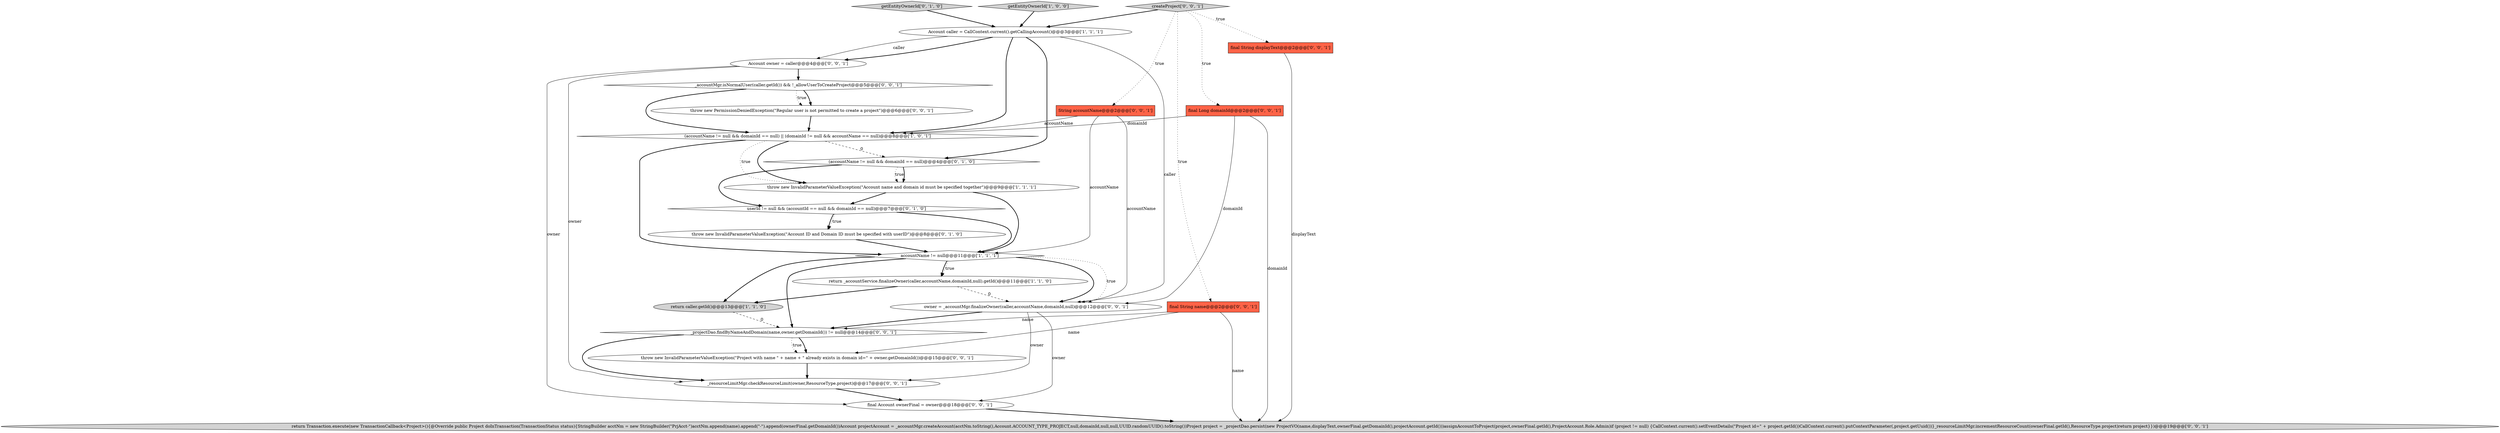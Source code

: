 digraph {
7 [style = filled, label = "(accountName != null && domainId == null)@@@4@@@['0', '1', '0']", fillcolor = white, shape = diamond image = "AAA1AAABBB2BBB"];
17 [style = filled, label = "owner = _accountMgr.finalizeOwner(caller,accountName,domainId,null)@@@12@@@['0', '0', '1']", fillcolor = white, shape = ellipse image = "AAA0AAABBB3BBB"];
5 [style = filled, label = "Account caller = CallContext.current().getCallingAccount()@@@3@@@['1', '1', '1']", fillcolor = white, shape = ellipse image = "AAA0AAABBB1BBB"];
20 [style = filled, label = "final Account ownerFinal = owner@@@18@@@['0', '0', '1']", fillcolor = white, shape = ellipse image = "AAA0AAABBB3BBB"];
12 [style = filled, label = "_resourceLimitMgr.checkResourceLimit(owner,ResourceType.project)@@@17@@@['0', '0', '1']", fillcolor = white, shape = ellipse image = "AAA0AAABBB3BBB"];
8 [style = filled, label = "throw new InvalidParameterValueException(\"Account ID and Domain ID must be specified with userID\")@@@8@@@['0', '1', '0']", fillcolor = white, shape = ellipse image = "AAA1AAABBB2BBB"];
16 [style = filled, label = "Account owner = caller@@@4@@@['0', '0', '1']", fillcolor = white, shape = ellipse image = "AAA0AAABBB3BBB"];
13 [style = filled, label = "throw new PermissionDeniedException(\"Regular user is not permitted to create a project\")@@@6@@@['0', '0', '1']", fillcolor = white, shape = ellipse image = "AAA0AAABBB3BBB"];
23 [style = filled, label = "_accountMgr.isNormalUser(caller.getId()) && !_allowUserToCreateProject@@@5@@@['0', '0', '1']", fillcolor = white, shape = diamond image = "AAA0AAABBB3BBB"];
4 [style = filled, label = "throw new InvalidParameterValueException(\"Account name and domain id must be specified together\")@@@9@@@['1', '1', '1']", fillcolor = white, shape = ellipse image = "AAA0AAABBB1BBB"];
9 [style = filled, label = "userId != null && (accountId == null && domainId == null)@@@7@@@['0', '1', '0']", fillcolor = white, shape = diamond image = "AAA1AAABBB2BBB"];
1 [style = filled, label = "accountName != null@@@11@@@['1', '1', '1']", fillcolor = white, shape = diamond image = "AAA0AAABBB1BBB"];
15 [style = filled, label = "final String name@@@2@@@['0', '0', '1']", fillcolor = tomato, shape = box image = "AAA0AAABBB3BBB"];
2 [style = filled, label = "getEntityOwnerId['1', '0', '0']", fillcolor = lightgray, shape = diamond image = "AAA0AAABBB1BBB"];
11 [style = filled, label = "throw new InvalidParameterValueException(\"Project with name \" + name + \" already exists in domain id=\" + owner.getDomainId())@@@15@@@['0', '0', '1']", fillcolor = white, shape = ellipse image = "AAA0AAABBB3BBB"];
6 [style = filled, label = "return caller.getId()@@@13@@@['1', '1', '0']", fillcolor = lightgray, shape = ellipse image = "AAA0AAABBB1BBB"];
19 [style = filled, label = "String accountName@@@2@@@['0', '0', '1']", fillcolor = tomato, shape = box image = "AAA0AAABBB3BBB"];
21 [style = filled, label = "_projectDao.findByNameAndDomain(name,owner.getDomainId()) != null@@@14@@@['0', '0', '1']", fillcolor = white, shape = diamond image = "AAA0AAABBB3BBB"];
10 [style = filled, label = "getEntityOwnerId['0', '1', '0']", fillcolor = lightgray, shape = diamond image = "AAA0AAABBB2BBB"];
0 [style = filled, label = "return _accountService.finalizeOwner(caller,accountName,domainId,null).getId()@@@11@@@['1', '1', '0']", fillcolor = white, shape = ellipse image = "AAA0AAABBB1BBB"];
24 [style = filled, label = "return Transaction.execute(new TransactionCallback<Project>(){@Override public Project doInTransaction(TransactionStatus status){StringBuilder acctNm = new StringBuilder(\"PrjAcct-\")acctNm.append(name).append(\"-\").append(ownerFinal.getDomainId())Account projectAccount = _accountMgr.createAccount(acctNm.toString(),Account.ACCOUNT_TYPE_PROJECT,null,domainId,null,null,UUID.randomUUID().toString())Project project = _projectDao.persist(new ProjectVO(name,displayText,ownerFinal.getDomainId(),projectAccount.getId()))assignAccountToProject(project,ownerFinal.getId(),ProjectAccount.Role.Admin)if (project != null) {CallContext.current().setEventDetails(\"Project id=\" + project.getId())CallContext.current().putContextParameter(,project.getUuid())}_resourceLimitMgr.incrementResourceCount(ownerFinal.getId(),ResourceType.project)return project}})@@@19@@@['0', '0', '1']", fillcolor = lightgray, shape = ellipse image = "AAA0AAABBB3BBB"];
22 [style = filled, label = "final String displayText@@@2@@@['0', '0', '1']", fillcolor = tomato, shape = box image = "AAA0AAABBB3BBB"];
3 [style = filled, label = "(accountName != null && domainId == null) || (domainId != null && accountName == null)@@@8@@@['1', '0', '1']", fillcolor = white, shape = diamond image = "AAA0AAABBB1BBB"];
14 [style = filled, label = "final Long domainId@@@2@@@['0', '0', '1']", fillcolor = tomato, shape = box image = "AAA0AAABBB3BBB"];
18 [style = filled, label = "createProject['0', '0', '1']", fillcolor = lightgray, shape = diamond image = "AAA0AAABBB3BBB"];
0->6 [style = bold, label=""];
14->17 [style = solid, label="domainId"];
23->3 [style = bold, label=""];
21->11 [style = bold, label=""];
9->8 [style = dotted, label="true"];
18->15 [style = dotted, label="true"];
7->4 [style = dotted, label="true"];
5->17 [style = solid, label="caller"];
11->12 [style = bold, label=""];
15->21 [style = solid, label="name"];
19->17 [style = solid, label="accountName"];
17->21 [style = bold, label=""];
1->0 [style = dotted, label="true"];
7->9 [style = bold, label=""];
2->5 [style = bold, label=""];
15->24 [style = solid, label="name"];
1->21 [style = bold, label=""];
18->5 [style = bold, label=""];
16->20 [style = solid, label="owner"];
1->17 [style = dotted, label="true"];
1->6 [style = bold, label=""];
16->12 [style = solid, label="owner"];
21->12 [style = bold, label=""];
3->1 [style = bold, label=""];
4->1 [style = bold, label=""];
19->3 [style = solid, label="accountName"];
14->3 [style = solid, label="domainId"];
3->7 [style = dashed, label="0"];
8->1 [style = bold, label=""];
18->14 [style = dotted, label="true"];
14->24 [style = solid, label="domainId"];
23->13 [style = bold, label=""];
22->24 [style = solid, label="displayText"];
17->12 [style = solid, label="owner"];
16->23 [style = bold, label=""];
3->4 [style = dotted, label="true"];
7->4 [style = bold, label=""];
23->13 [style = dotted, label="true"];
4->9 [style = bold, label=""];
1->17 [style = bold, label=""];
12->20 [style = bold, label=""];
18->19 [style = dotted, label="true"];
0->17 [style = dashed, label="0"];
15->11 [style = solid, label="name"];
20->24 [style = bold, label=""];
5->16 [style = solid, label="caller"];
13->3 [style = bold, label=""];
6->21 [style = dashed, label="0"];
17->20 [style = solid, label="owner"];
5->3 [style = bold, label=""];
21->11 [style = dotted, label="true"];
9->8 [style = bold, label=""];
9->1 [style = bold, label=""];
18->22 [style = dotted, label="true"];
5->16 [style = bold, label=""];
3->4 [style = bold, label=""];
5->7 [style = bold, label=""];
10->5 [style = bold, label=""];
19->1 [style = solid, label="accountName"];
1->0 [style = bold, label=""];
}
